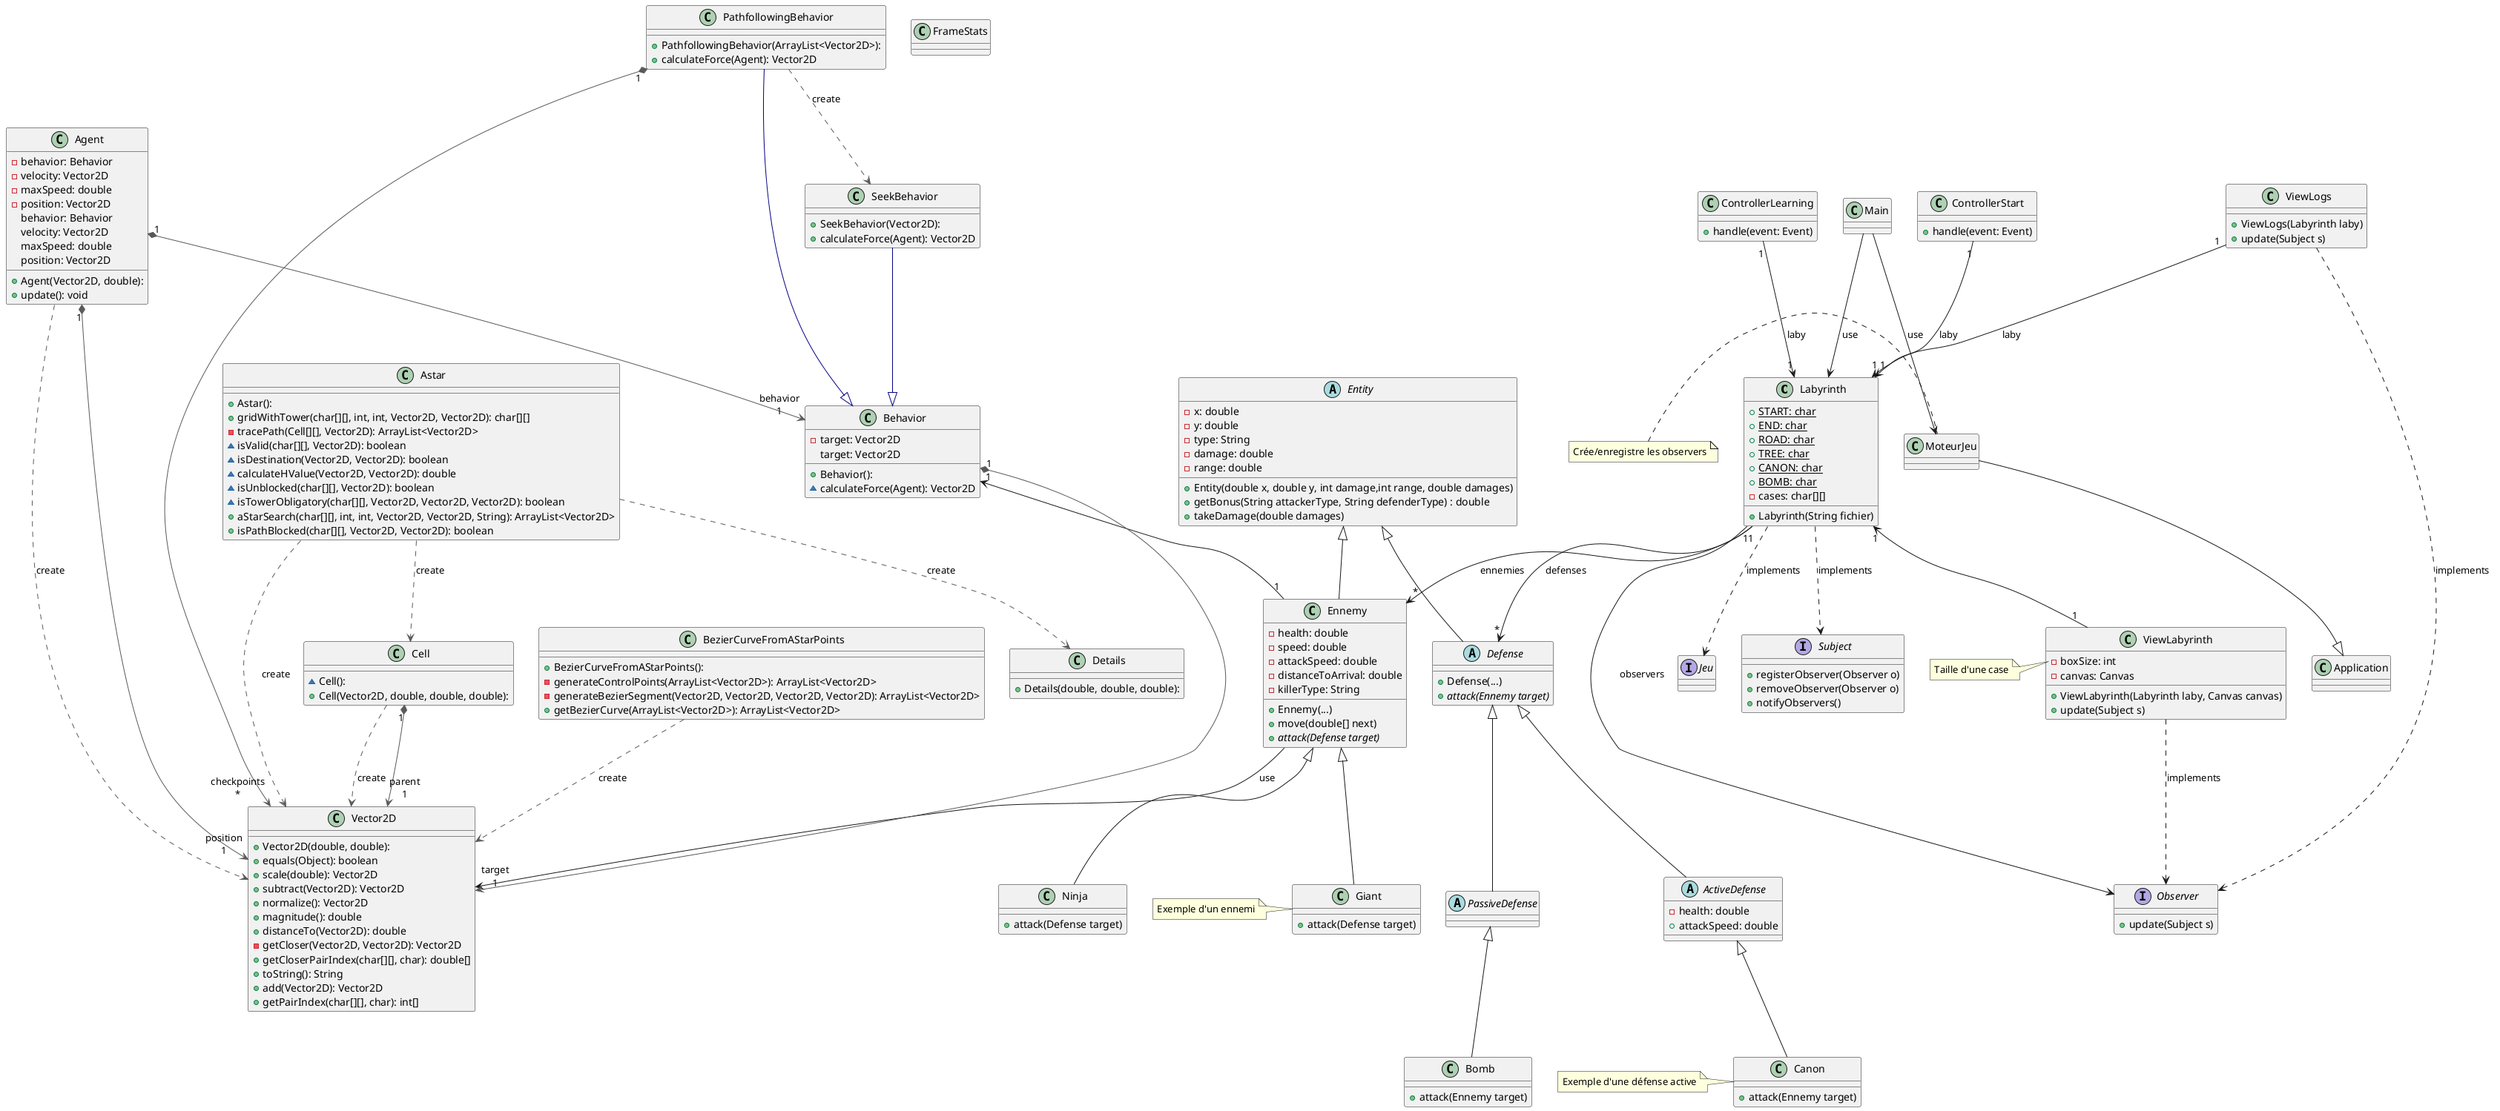 @startuml

'CLASSES
class Labyrinth {
    + {static} START: char
    + {static} END: char
    + {static} ROAD: char
    + {static} TREE: char
    + {static} CANON: char
    + {static} BOMB: char
    - cases: char[][]

    + Labyrinth(String fichier)
}

class ViewLabyrinth {
    - boxSize: int
    - canvas: Canvas

    + ViewLabyrinth(Labyrinth laby, Canvas canvas)
    + update(Subject s)
}

abstract class Entity {
    - x: double
    - y: double
    - type: String
    - damage: double
    - range: double

    + Entity(double x, double y, int damage,int range, double damages)
    + getBonus(String attackerType, String defenderType) : double
    + takeDamage(double damages)
}

class Ennemy {
    - health: double
    - speed: double
    - attackSpeed: double
    - distanceToArrival: double
    - killerType: String

    + Ennemy(...)
    + move(double[] next)
    + {abstract} attack(Defense target)
}

abstract class Defense {
    + Defense(...)
    + {abstract} attack(Ennemy target)
}

abstract class ActiveDefense {
    - health: double
    + attackSpeed: double
}

abstract class PassiveDefense {
}

class Canon {
    + attack(Ennemy target)
}

class Bomb {
    + attack(Ennemy target)
}

class Ninja {
    + attack(Defense target)
}

class Giant {
    + attack(Defense target)
}

class Behavior {
}

class ControllerLearning {
    + handle(event: Event)
}

class ControllerStart {
    + handle(event: Event)
}

class ViewLogs {
    + ViewLogs(Labyrinth laby)
    + update(Subject s)
}

interface Observer {
    + update(Subject s)
}

class Main {
}

class MoteurJeu {
}

class Application {
}

interface Jeu {
}

class FrameStats {
}

interface Subject {
    + registerObserver(Observer o)
    + removeObserver(Observer o)
    + notifyObservers()
}

'ALGOS STEERING ET A*
class Agent {
  + Agent(Vector2D, double):
  - behavior: Behavior
  - velocity: Vector2D
  - maxSpeed: double
  - position: Vector2D
  + update(): void
   behavior: Behavior
   velocity: Vector2D
   maxSpeed: double
   position: Vector2D
}
class Astar {
  + Astar():
  + gridWithTower(char[][], int, int, Vector2D, Vector2D): char[][]
  - tracePath(Cell[][], Vector2D): ArrayList<Vector2D>
  ~ isValid(char[][], Vector2D): boolean
  ~ isDestination(Vector2D, Vector2D): boolean
  ~ calculateHValue(Vector2D, Vector2D): double
  ~ isUnblocked(char[][], Vector2D): boolean
  ~ isTowerObligatory(char[][], Vector2D, Vector2D, Vector2D): boolean
  + aStarSearch(char[][], int, int, Vector2D, Vector2D, String): ArrayList<Vector2D>
  + isPathBlocked(char[][], Vector2D, Vector2D): boolean
}
class Behavior {
  + Behavior():
  - target: Vector2D
  ~ calculateForce(Agent): Vector2D
   target: Vector2D
}
class BezierCurveFromAStarPoints {
  + BezierCurveFromAStarPoints():
  - generateControlPoints(ArrayList<Vector2D>): ArrayList<Vector2D>
  - generateBezierSegment(Vector2D, Vector2D, Vector2D, Vector2D): ArrayList<Vector2D>
  + getBezierCurve(ArrayList<Vector2D>): ArrayList<Vector2D>
}
class Cell {
  ~ Cell():
  + Cell(Vector2D, double, double, double):
}
class Details {
  + Details(double, double, double):
}
class PathfollowingBehavior {
  + PathfollowingBehavior(ArrayList<Vector2D>):
  + calculateForce(Agent): Vector2D
}
class SeekBehavior {
  + SeekBehavior(Vector2D):
  + calculateForce(Agent): Vector2D
}
class Vector2D {
  + Vector2D(double, double):
  + equals(Object): boolean
  + scale(double): Vector2D
  + subtract(Vector2D): Vector2D
  + normalize(): Vector2D
  + magnitude(): double
  + distanceTo(Vector2D): double
  - getCloser(Vector2D, Vector2D): Vector2D
  + getCloserPairIndex(char[][], char): double[]
  + toString(): String
  + add(Vector2D): Vector2D
  + getPairIndex(char[][], char): int[]
}

'RELATIONS ENTRE LES CLASSES
Labyrinth "1" <-- "1" ViewLabyrinth
Entity <|-- Ennemy
Entity <|-- Defense
Defense <|-- ActiveDefense
Defense <|-- PassiveDefense
ActiveDefense <|-- Canon
PassiveDefense <|-- Bomb
Ennemy <|-- Giant
Ennemy <|-- Ninja
Behavior "1" <-- "1" Ennemy
ControllerLearning "1" --> "1" Labyrinth: laby
ControllerStart "1" --> "1" Labyrinth: laby
Labyrinth "1" --> "*" Ennemy: ennemies
Labyrinth "1" --> "*" Defense: defenses
ViewLogs "1" --> "1" Labyrinth: laby
ViewLabyrinth ..> Observer: implements
ViewLogs ..> Observer: implements
Labyrinth --> Observer: observers
Main --> MoteurJeu: use
MoteurJeu --|> Application
Labyrinth ..> Jeu: implements
Labyrinth ..> Subject: implements
Main --> Labyrinth: use
Ennemy --> Vector2D: use

'RELATIONS ALGOS STEERING ET A*
Agent                      "1" *-[#595959,plain]-> "behavior\n1" Behavior
Agent                       -[#595959,dashed]->  Vector2D                   : "«create»"
Agent                      "1" *-[#595959,plain]-> "position\n1" Vector2D
Astar                       -[#595959,dashed]->  Cell                       : "«create»"
Astar                       -[#595959,dashed]->  Details                    : "«create»"
Astar                       -[#595959,dashed]->  Vector2D                   : "«create»"
Behavior                   "1" *-[#595959,plain]-> "target\n1" Vector2D
BezierCurveFromAStarPoints  -[#595959,dashed]->  Vector2D                   : "«create»"
Cell                       "1" *-[#595959,plain]-> "parent\n1" Vector2D
Cell                        -[#595959,dashed]->  Vector2D                   : "«create»"
PathfollowingBehavior       -[#000082,plain]-^  Behavior
PathfollowingBehavior       -[#595959,dashed]->  SeekBehavior               : "«create»"
PathfollowingBehavior      "1" *-[#595959,plain]-> "checkpoints\n*" Vector2D
SeekBehavior                -[#000082,plain]-^  Behavior

'NOTES
note left of ViewLabyrinth::boxSize
    Taille d'une case
end note
note left of Giant
    Exemple d'un ennemi
end note
note left of Canon
    Exemple d'une défense active
end note
note left of MoteurJeu
    Crée/enregistre les observers
end note
@enduml